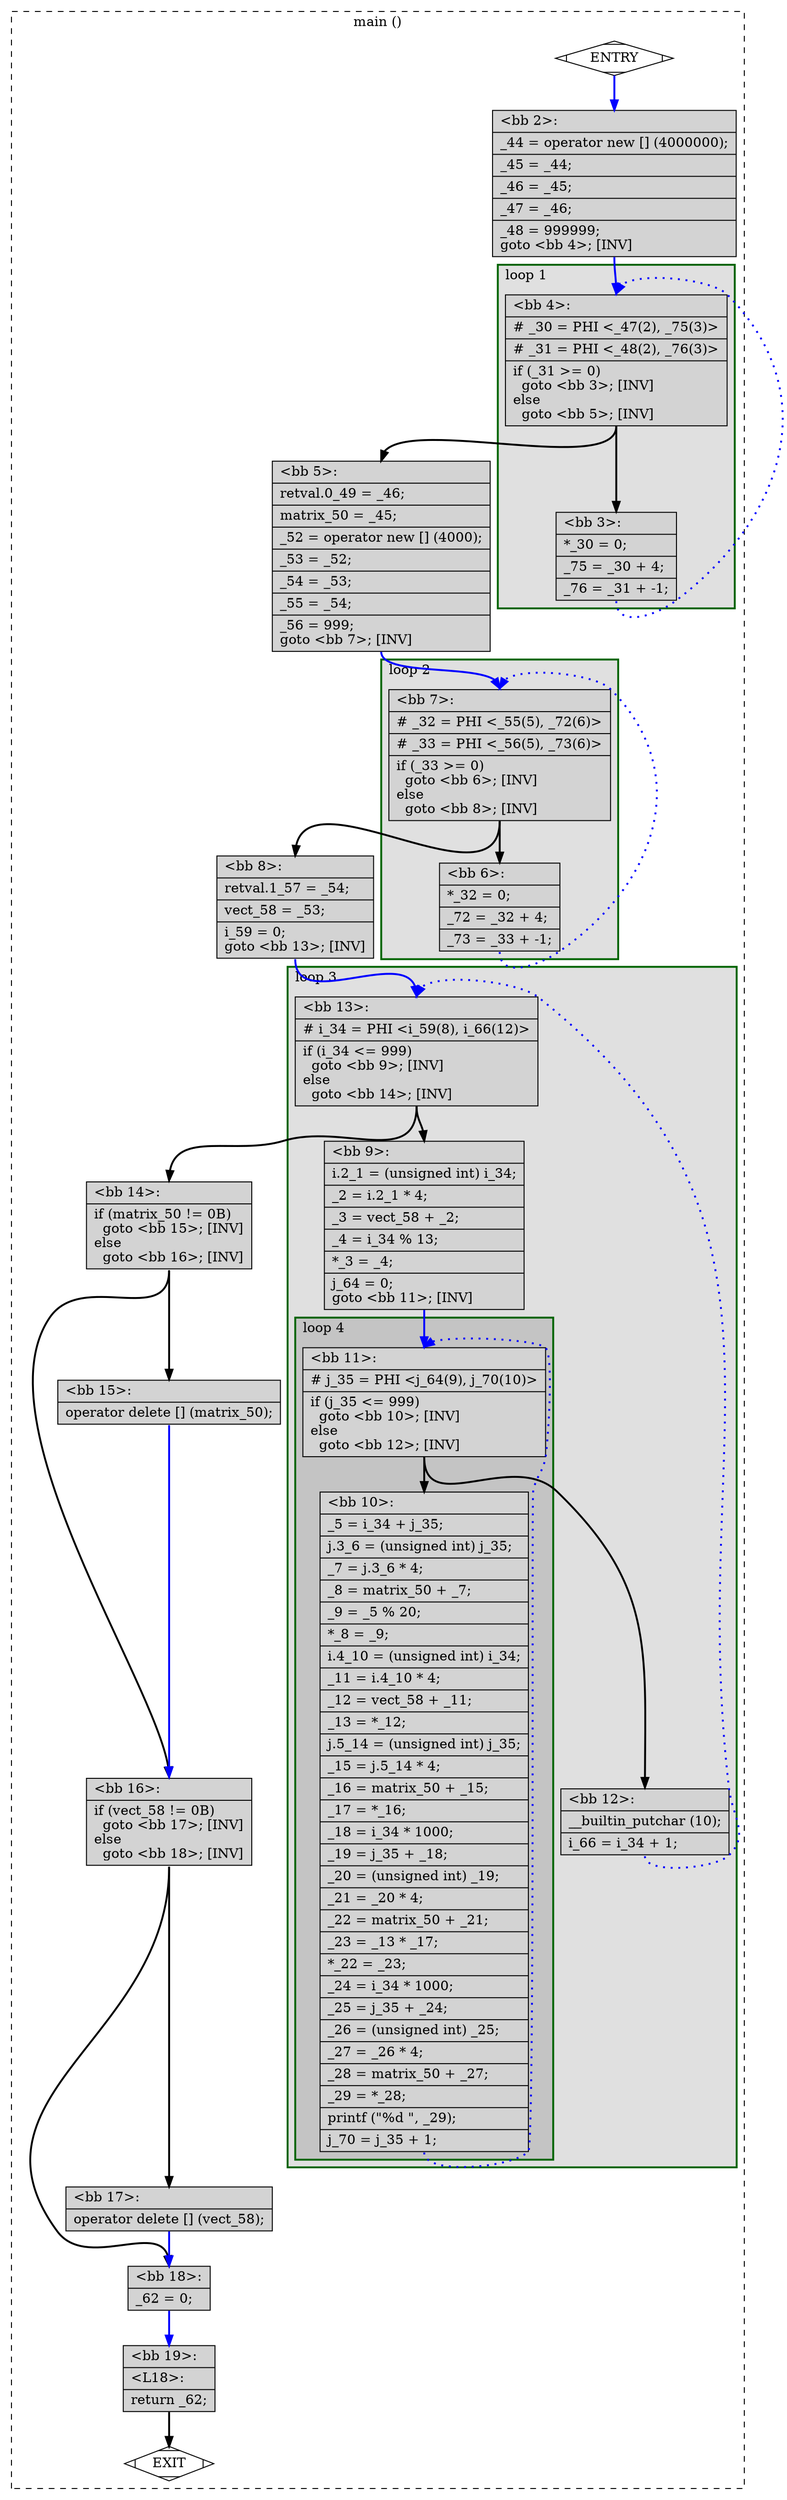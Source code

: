 digraph "a-matmul-v2.cpp.240t.ehcleanup2" {
overlap=false;
subgraph "cluster_main" {
	style="dashed";
	color="black";
	label="main ()";
	subgraph cluster_0_3 {
	style="filled";
	color="darkgreen";
	fillcolor="grey88";
	label="loop 3";
	labeljust=l;
	penwidth=2;
	subgraph cluster_0_4 {
	style="filled";
	color="darkgreen";
	fillcolor="grey77";
	label="loop 4";
	labeljust=l;
	penwidth=2;
	fn_0_basic_block_11 [shape=record,style=filled,fillcolor=lightgrey,label="{\<bb\ 11\>:\l\
|#\ j_35\ =\ PHI\ \<j_64(9),\ j_70(10)\>\l\
|if\ (j_35\ \<=\ 999)\l\
\ \ goto\ \<bb\ 10\>;\ [INV]\l\
else\l\
\ \ goto\ \<bb\ 12\>;\ [INV]\l\
}"];

	fn_0_basic_block_10 [shape=record,style=filled,fillcolor=lightgrey,label="{\<bb\ 10\>:\l\
|_5\ =\ i_34\ +\ j_35;\l\
|j.3_6\ =\ (unsigned\ int)\ j_35;\l\
|_7\ =\ j.3_6\ *\ 4;\l\
|_8\ =\ matrix_50\ +\ _7;\l\
|_9\ =\ _5\ %\ 20;\l\
|*_8\ =\ _9;\l\
|i.4_10\ =\ (unsigned\ int)\ i_34;\l\
|_11\ =\ i.4_10\ *\ 4;\l\
|_12\ =\ vect_58\ +\ _11;\l\
|_13\ =\ *_12;\l\
|j.5_14\ =\ (unsigned\ int)\ j_35;\l\
|_15\ =\ j.5_14\ *\ 4;\l\
|_16\ =\ matrix_50\ +\ _15;\l\
|_17\ =\ *_16;\l\
|_18\ =\ i_34\ *\ 1000;\l\
|_19\ =\ j_35\ +\ _18;\l\
|_20\ =\ (unsigned\ int)\ _19;\l\
|_21\ =\ _20\ *\ 4;\l\
|_22\ =\ matrix_50\ +\ _21;\l\
|_23\ =\ _13\ *\ _17;\l\
|*_22\ =\ _23;\l\
|_24\ =\ i_34\ *\ 1000;\l\
|_25\ =\ j_35\ +\ _24;\l\
|_26\ =\ (unsigned\ int)\ _25;\l\
|_27\ =\ _26\ *\ 4;\l\
|_28\ =\ matrix_50\ +\ _27;\l\
|_29\ =\ *_28;\l\
|printf\ (\"%d\ \",\ _29);\l\
|j_70\ =\ j_35\ +\ 1;\l\
}"];

	}
	fn_0_basic_block_13 [shape=record,style=filled,fillcolor=lightgrey,label="{\<bb\ 13\>:\l\
|#\ i_34\ =\ PHI\ \<i_59(8),\ i_66(12)\>\l\
|if\ (i_34\ \<=\ 999)\l\
\ \ goto\ \<bb\ 9\>;\ [INV]\l\
else\l\
\ \ goto\ \<bb\ 14\>;\ [INV]\l\
}"];

	fn_0_basic_block_9 [shape=record,style=filled,fillcolor=lightgrey,label="{\<bb\ 9\>:\l\
|i.2_1\ =\ (unsigned\ int)\ i_34;\l\
|_2\ =\ i.2_1\ *\ 4;\l\
|_3\ =\ vect_58\ +\ _2;\l\
|_4\ =\ i_34\ %\ 13;\l\
|*_3\ =\ _4;\l\
|j_64\ =\ 0;\l\
goto\ \<bb\ 11\>;\ [INV]\l\
}"];

	fn_0_basic_block_12 [shape=record,style=filled,fillcolor=lightgrey,label="{\<bb\ 12\>:\l\
|__builtin_putchar\ (10);\l\
|i_66\ =\ i_34\ +\ 1;\l\
}"];

	}
	subgraph cluster_0_2 {
	style="filled";
	color="darkgreen";
	fillcolor="grey88";
	label="loop 2";
	labeljust=l;
	penwidth=2;
	fn_0_basic_block_7 [shape=record,style=filled,fillcolor=lightgrey,label="{\<bb\ 7\>:\l\
|#\ _32\ =\ PHI\ \<_55(5),\ _72(6)\>\l\
|#\ _33\ =\ PHI\ \<_56(5),\ _73(6)\>\l\
|if\ (_33\ \>=\ 0)\l\
\ \ goto\ \<bb\ 6\>;\ [INV]\l\
else\l\
\ \ goto\ \<bb\ 8\>;\ [INV]\l\
}"];

	fn_0_basic_block_6 [shape=record,style=filled,fillcolor=lightgrey,label="{\<bb\ 6\>:\l\
|*_32\ =\ 0;\l\
|_72\ =\ _32\ +\ 4;\l\
|_73\ =\ _33\ +\ -1;\l\
}"];

	}
	subgraph cluster_0_1 {
	style="filled";
	color="darkgreen";
	fillcolor="grey88";
	label="loop 1";
	labeljust=l;
	penwidth=2;
	fn_0_basic_block_4 [shape=record,style=filled,fillcolor=lightgrey,label="{\<bb\ 4\>:\l\
|#\ _30\ =\ PHI\ \<_47(2),\ _75(3)\>\l\
|#\ _31\ =\ PHI\ \<_48(2),\ _76(3)\>\l\
|if\ (_31\ \>=\ 0)\l\
\ \ goto\ \<bb\ 3\>;\ [INV]\l\
else\l\
\ \ goto\ \<bb\ 5\>;\ [INV]\l\
}"];

	fn_0_basic_block_3 [shape=record,style=filled,fillcolor=lightgrey,label="{\<bb\ 3\>:\l\
|*_30\ =\ 0;\l\
|_75\ =\ _30\ +\ 4;\l\
|_76\ =\ _31\ +\ -1;\l\
}"];

	}
	fn_0_basic_block_0 [shape=Mdiamond,style=filled,fillcolor=white,label="ENTRY"];

	fn_0_basic_block_1 [shape=Mdiamond,style=filled,fillcolor=white,label="EXIT"];

	fn_0_basic_block_2 [shape=record,style=filled,fillcolor=lightgrey,label="{\<bb\ 2\>:\l\
|_44\ =\ operator\ new\ []\ (4000000);\l\
|_45\ =\ _44;\l\
|_46\ =\ _45;\l\
|_47\ =\ _46;\l\
|_48\ =\ 999999;\l\
goto\ \<bb\ 4\>;\ [INV]\l\
}"];

	fn_0_basic_block_5 [shape=record,style=filled,fillcolor=lightgrey,label="{\<bb\ 5\>:\l\
|retval.0_49\ =\ _46;\l\
|matrix_50\ =\ _45;\l\
|_52\ =\ operator\ new\ []\ (4000);\l\
|_53\ =\ _52;\l\
|_54\ =\ _53;\l\
|_55\ =\ _54;\l\
|_56\ =\ 999;\l\
goto\ \<bb\ 7\>;\ [INV]\l\
}"];

	fn_0_basic_block_8 [shape=record,style=filled,fillcolor=lightgrey,label="{\<bb\ 8\>:\l\
|retval.1_57\ =\ _54;\l\
|vect_58\ =\ _53;\l\
|i_59\ =\ 0;\l\
goto\ \<bb\ 13\>;\ [INV]\l\
}"];

	fn_0_basic_block_14 [shape=record,style=filled,fillcolor=lightgrey,label="{\<bb\ 14\>:\l\
|if\ (matrix_50\ !=\ 0B)\l\
\ \ goto\ \<bb\ 15\>;\ [INV]\l\
else\l\
\ \ goto\ \<bb\ 16\>;\ [INV]\l\
}"];

	fn_0_basic_block_15 [shape=record,style=filled,fillcolor=lightgrey,label="{\<bb\ 15\>:\l\
|operator\ delete\ []\ (matrix_50);\l\
}"];

	fn_0_basic_block_16 [shape=record,style=filled,fillcolor=lightgrey,label="{\<bb\ 16\>:\l\
|if\ (vect_58\ !=\ 0B)\l\
\ \ goto\ \<bb\ 17\>;\ [INV]\l\
else\l\
\ \ goto\ \<bb\ 18\>;\ [INV]\l\
}"];

	fn_0_basic_block_17 [shape=record,style=filled,fillcolor=lightgrey,label="{\<bb\ 17\>:\l\
|operator\ delete\ []\ (vect_58);\l\
}"];

	fn_0_basic_block_18 [shape=record,style=filled,fillcolor=lightgrey,label="{\<bb\ 18\>:\l\
|_62\ =\ 0;\l\
}"];

	fn_0_basic_block_19 [shape=record,style=filled,fillcolor=lightgrey,label="{\<bb\ 19\>:\l\
|\<L18\>:\l\
|return\ _62;\l\
}"];

	fn_0_basic_block_0:s -> fn_0_basic_block_2:n [style="solid,bold",color=blue,weight=100,constraint=true];
	fn_0_basic_block_2:s -> fn_0_basic_block_4:n [style="solid,bold",color=blue,weight=100,constraint=true];
	fn_0_basic_block_3:s -> fn_0_basic_block_4:n [style="dotted,bold",color=blue,weight=10,constraint=false];
	fn_0_basic_block_4:s -> fn_0_basic_block_3:n [style="solid,bold",color=black,weight=10,constraint=true];
	fn_0_basic_block_4:s -> fn_0_basic_block_5:n [style="solid,bold",color=black,weight=10,constraint=true];
	fn_0_basic_block_5:s -> fn_0_basic_block_7:n [style="solid,bold",color=blue,weight=100,constraint=true];
	fn_0_basic_block_6:s -> fn_0_basic_block_7:n [style="dotted,bold",color=blue,weight=10,constraint=false];
	fn_0_basic_block_7:s -> fn_0_basic_block_6:n [style="solid,bold",color=black,weight=10,constraint=true];
	fn_0_basic_block_7:s -> fn_0_basic_block_8:n [style="solid,bold",color=black,weight=10,constraint=true];
	fn_0_basic_block_8:s -> fn_0_basic_block_13:n [style="solid,bold",color=blue,weight=100,constraint=true];
	fn_0_basic_block_9:s -> fn_0_basic_block_11:n [style="solid,bold",color=blue,weight=100,constraint=true];
	fn_0_basic_block_10:s -> fn_0_basic_block_11:n [style="dotted,bold",color=blue,weight=10,constraint=false];
	fn_0_basic_block_11:s -> fn_0_basic_block_10:n [style="solid,bold",color=black,weight=10,constraint=true];
	fn_0_basic_block_11:s -> fn_0_basic_block_12:n [style="solid,bold",color=black,weight=10,constraint=true];
	fn_0_basic_block_12:s -> fn_0_basic_block_13:n [style="dotted,bold",color=blue,weight=10,constraint=false];
	fn_0_basic_block_13:s -> fn_0_basic_block_9:n [style="solid,bold",color=black,weight=10,constraint=true];
	fn_0_basic_block_13:s -> fn_0_basic_block_14:n [style="solid,bold",color=black,weight=10,constraint=true];
	fn_0_basic_block_14:s -> fn_0_basic_block_15:n [style="solid,bold",color=black,weight=10,constraint=true];
	fn_0_basic_block_14:s -> fn_0_basic_block_16:n [style="solid,bold",color=black,weight=10,constraint=true];
	fn_0_basic_block_15:s -> fn_0_basic_block_16:n [style="solid,bold",color=blue,weight=100,constraint=true];
	fn_0_basic_block_16:s -> fn_0_basic_block_17:n [style="solid,bold",color=black,weight=10,constraint=true];
	fn_0_basic_block_16:s -> fn_0_basic_block_18:n [style="solid,bold",color=black,weight=10,constraint=true];
	fn_0_basic_block_17:s -> fn_0_basic_block_18:n [style="solid,bold",color=blue,weight=100,constraint=true];
	fn_0_basic_block_18:s -> fn_0_basic_block_19:n [style="solid,bold",color=blue,weight=100,constraint=true];
	fn_0_basic_block_19:s -> fn_0_basic_block_1:n [style="solid,bold",color=black,weight=10,constraint=true];
	fn_0_basic_block_0:s -> fn_0_basic_block_1:n [style="invis",constraint=true];
}
}
